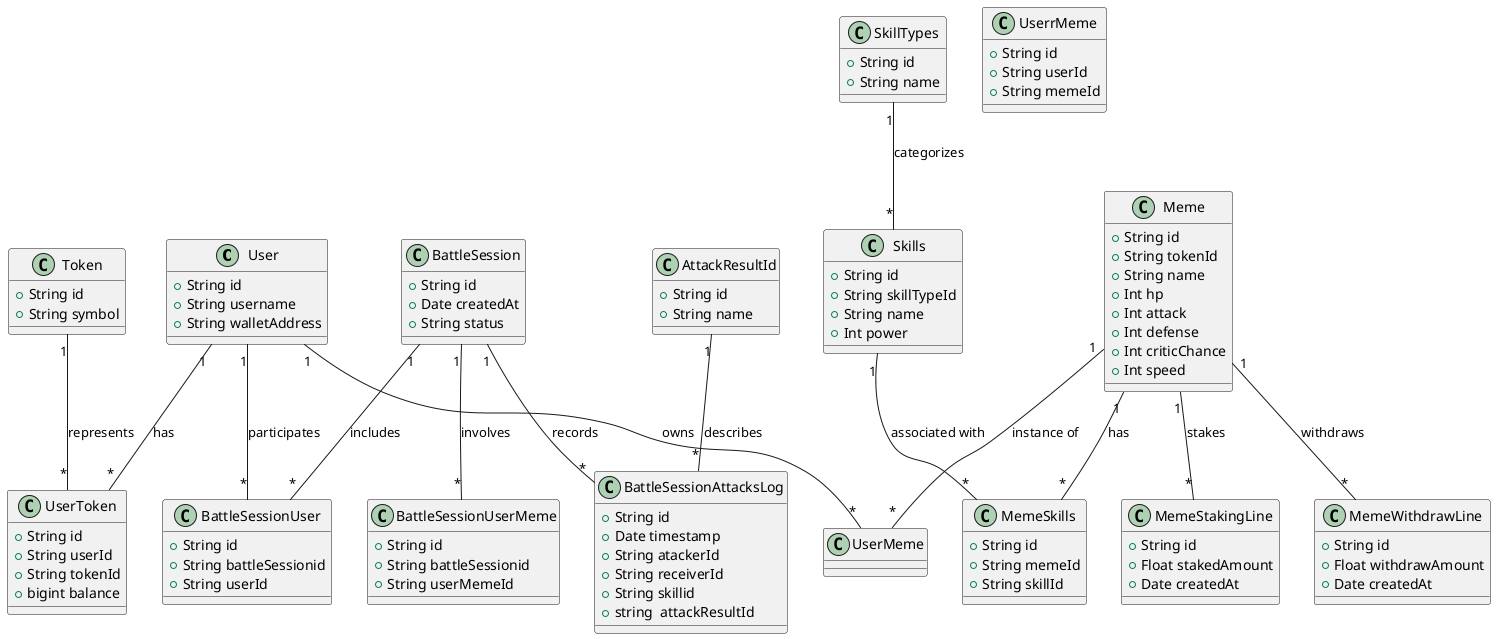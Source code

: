 @startuml Class diagram

class User {
  +String id
  +String username
  +String walletAddress
}

class Token {
  +String id
  +String symbol
}

class Meme {
  +String id
  +String tokenId
  +String name
  +Int hp
  +Int attack
  +Int defense
  +Int criticChance
  +Int speed
}

class UserToken {
  +String id
  +String userId
  +String tokenId
  +bigint balance
}

class UserrMeme {
  +String id
  +String userId
  +String memeId
}

class Skills {
  +String id
  +String skillTypeId
  +String name
  +Int power 
}

class SkillTypes {
  +String id
  +String name
}

class MemeSkills {
  +String id
  +String memeId
  +String skillId
}

class AttackResultId {
  +String id
  +String name
}


class BattleSession {
  +String id
  +Date createdAt
  +String status
}

class BattleSessionUser {
  +String id
  +String battleSessionid
  +String userId
}

class BattleSessionUserMeme {
   +String id
  +String battleSessionid
  +String userMemeId
}

class BattleSessionAttacksLog {
  +String id
  +Date timestamp
  +String atackerId
  +String receiverId
  +String skillid
  +string  attackResultId
}

class MemeStakingLine {
  +String id
  +Float stakedAmount
  +Date createdAt
}

class MemeWithdrawLine {
  +String id
  +Float withdrawAmount
  +Date createdAt
}

    User "1" -- "*" UserToken : has
    User "1" -- "*" UserMeme : owns
    User "1" -- "*" BattleSessionUser : participates
    Token "1" -- "*" UserToken : represents
    Meme "1" -- "*" UserMeme : instance of
    Meme "1" -- "*" MemeSkills : has
    Skills "1" -- "*" MemeSkills : associated with
    SkillTypes "1" -- "*" Skills : categorizes
    BattleSession "1" -- "*" BattleSessionUser : includes
    BattleSession "1" -- "*" BattleSessionUserMeme : involves
    BattleSession "1" -- "*" BattleSessionAttacksLog : records
    AttackResultId "1" -- "*" BattleSessionAttacksLog : describes
    Meme "1" -- "*" MemeStakingLine : stakes
    Meme "1" -- "*" MemeWithdrawLine : withdraws
